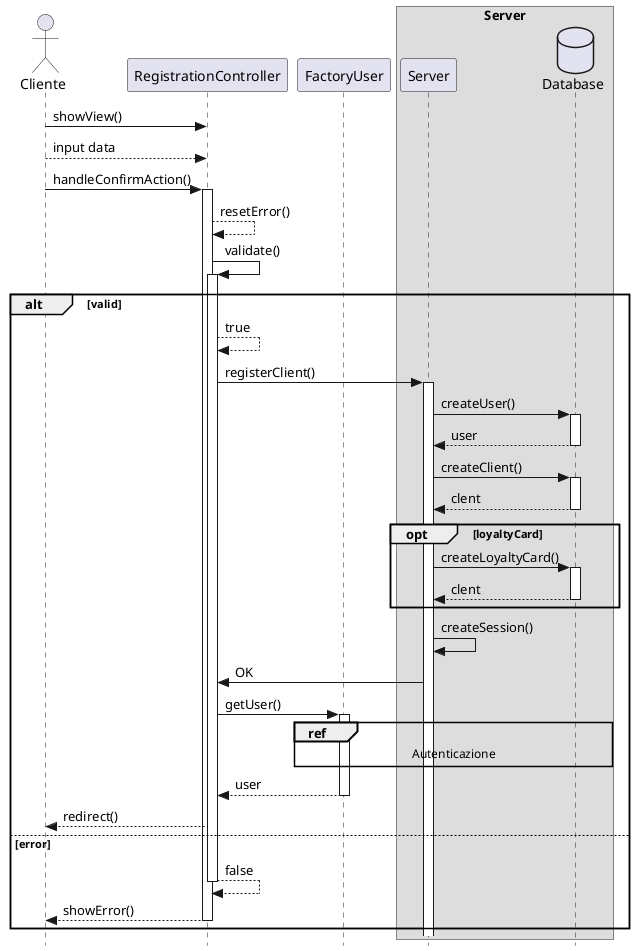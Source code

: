@startuml
skinparam Style strictuml
actor Cliente
Cliente->RegistrationController : showView()
Cliente-->RegistrationController : input data
Cliente->RegistrationController : handleConfirmAction()
activate RegistrationController
RegistrationController-->RegistrationController : resetError()
RegistrationController->RegistrationController : validate()
activate RegistrationController
alt valid 
  RegistrationController-->RegistrationController : true
  participant FactoryUser
  RegistrationController->Server : registerClient()
  activate Server
  box Server
    participant Server
    database Database
  end box
  Server->Database : createUser()
  activate Database
  return user
  Server->Database : createClient()
  activate Database
  return clent
  opt loyaltyCard
    Server->Database : createLoyaltyCard()
    activate Database
    return clent
  end
  Server->Server : createSession()
  Server->RegistrationController : OK
  RegistrationController->FactoryUser : getUser()
  activate FactoryUser
  ref over FactoryUser, Server, Database : Autenticazione
  return user
  RegistrationController-->Cliente : redirect()
else error
  RegistrationController-->RegistrationController : false
  deactivate RegistrationController
  RegistrationController-->Cliente : showError()
  deactivate RegistrationController
end

@enduml
